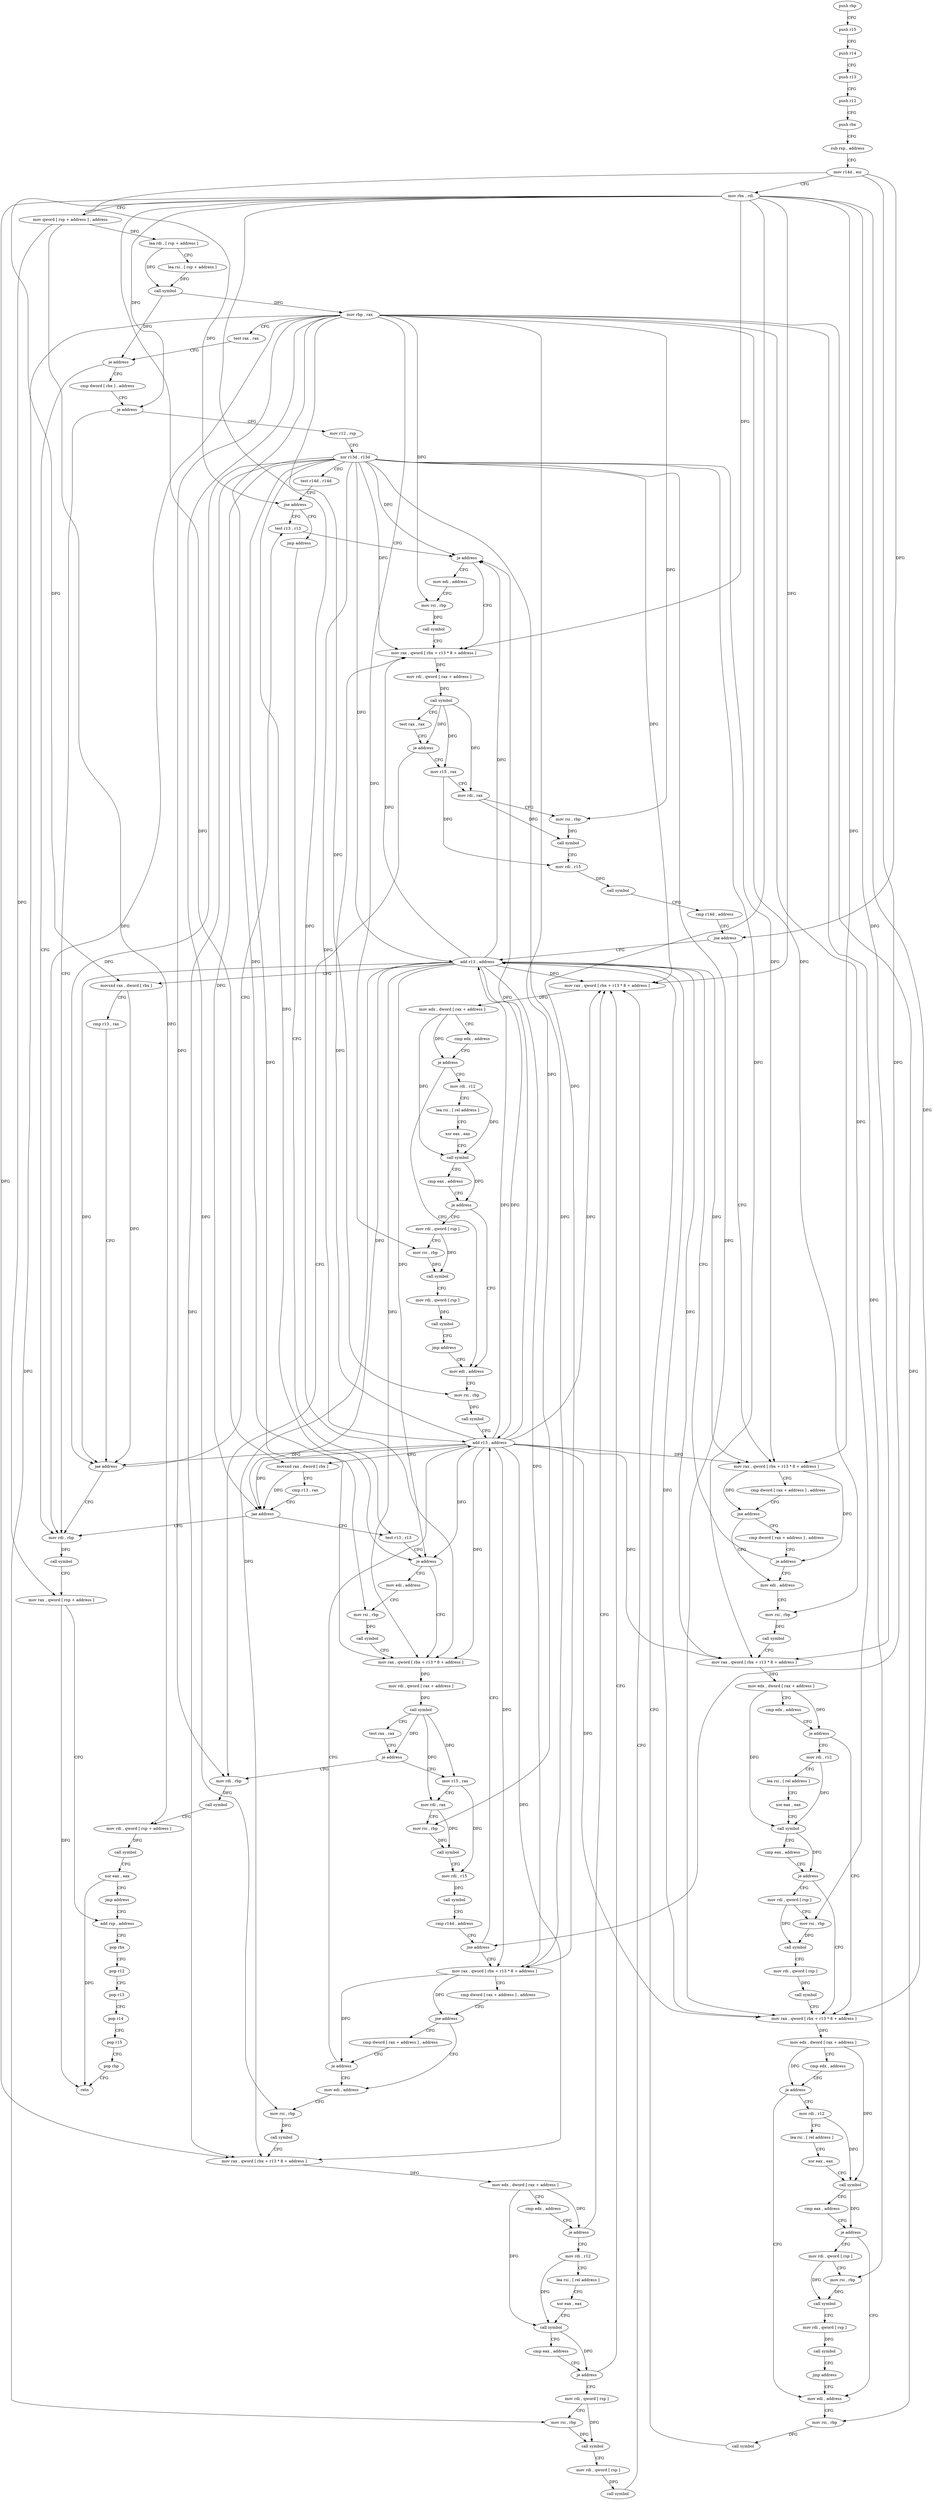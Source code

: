 digraph "func" {
"147552" [label = "push rbp" ]
"147553" [label = "push r15" ]
"147555" [label = "push r14" ]
"147557" [label = "push r13" ]
"147559" [label = "push r12" ]
"147561" [label = "push rbx" ]
"147562" [label = "sub rsp , address" ]
"147566" [label = "mov r14d , esi" ]
"147569" [label = "mov rbx , rdi" ]
"147572" [label = "mov qword [ rsp + address ] , address" ]
"147581" [label = "lea rdi , [ rsp + address ]" ]
"147586" [label = "lea rsi , [ rsp + address ]" ]
"147591" [label = "call symbol" ]
"147596" [label = "mov rbp , rax" ]
"147599" [label = "test rax , rax" ]
"147602" [label = "je address" ]
"148157" [label = "mov rdi , rbp" ]
"147608" [label = "cmp dword [ rbx ] , address" ]
"148160" [label = "call symbol" ]
"148165" [label = "mov rax , qword [ rsp + address ]" ]
"148170" [label = "add rsp , address" ]
"147611" [label = "je address" ]
"147617" [label = "mov r12 , rsp" ]
"147620" [label = "xor r13d , r13d" ]
"147623" [label = "test r14d , r14d" ]
"147626" [label = "jne address" ]
"147677" [label = "test r13 , r13" ]
"147628" [label = "jmp address" ]
"147680" [label = "je address" ]
"147695" [label = "mov rax , qword [ rbx + r13 * 8 + address ]" ]
"147682" [label = "mov edi , address" ]
"147933" [label = "test r13 , r13" ]
"147700" [label = "mov rdi , qword [ rax + address ]" ]
"147704" [label = "call symbol" ]
"147709" [label = "test rax , rax" ]
"147712" [label = "je address" ]
"148185" [label = "mov rdi , rbp" ]
"147718" [label = "mov r15 , rax" ]
"147687" [label = "mov rsi , rbp" ]
"147690" [label = "call symbol" ]
"147936" [label = "je address" ]
"147951" [label = "mov rax , qword [ rbx + r13 * 8 + address ]" ]
"147938" [label = "mov edi , address" ]
"148188" [label = "call symbol" ]
"148193" [label = "mov rdi , qword [ rsp + address ]" ]
"148198" [label = "call symbol" ]
"148203" [label = "xor eax , eax" ]
"148205" [label = "jmp address" ]
"147721" [label = "mov rdi , rax" ]
"147724" [label = "mov rsi , rbp" ]
"147727" [label = "call symbol" ]
"147732" [label = "mov rdi , r15" ]
"147735" [label = "call symbol" ]
"147740" [label = "cmp r14d , address" ]
"147744" [label = "jne address" ]
"147661" [label = "add r13 , address" ]
"147746" [label = "mov rax , qword [ rbx + r13 * 8 + address ]" ]
"147956" [label = "mov rdi , qword [ rax + address ]" ]
"147960" [label = "call symbol" ]
"147965" [label = "test rax , rax" ]
"147968" [label = "je address" ]
"147974" [label = "mov r15 , rax" ]
"147943" [label = "mov rsi , rbp" ]
"147946" [label = "call symbol" ]
"148174" [label = "pop rbx" ]
"148175" [label = "pop r12" ]
"148177" [label = "pop r13" ]
"148179" [label = "pop r14" ]
"148181" [label = "pop r15" ]
"148183" [label = "pop rbp" ]
"148184" [label = "retn" ]
"147665" [label = "movsxd rax , dword [ rbx ]" ]
"147668" [label = "cmp r13 , rax" ]
"147671" [label = "jae address" ]
"147751" [label = "cmp dword [ rax + address ] , address" ]
"147755" [label = "jne address" ]
"147763" [label = "mov edi , address" ]
"147757" [label = "cmp dword [ rax + address ] , address" ]
"147977" [label = "mov rdi , rax" ]
"147980" [label = "mov rsi , rbp" ]
"147983" [label = "call symbol" ]
"147988" [label = "mov rdi , r15" ]
"147991" [label = "call symbol" ]
"147996" [label = "cmp r14d , address" ]
"148000" [label = "jne address" ]
"147917" [label = "add r13 , address" ]
"148002" [label = "mov rax , qword [ rbx + r13 * 8 + address ]" ]
"147768" [label = "mov rsi , rbp" ]
"147771" [label = "call symbol" ]
"147776" [label = "mov rax , qword [ rbx + r13 * 8 + address ]" ]
"147781" [label = "mov edx , dword [ rax + address ]" ]
"147784" [label = "cmp edx , address" ]
"147787" [label = "je address" ]
"147832" [label = "mov rax , qword [ rbx + r13 * 8 + address ]" ]
"147789" [label = "mov rdi , r12" ]
"147761" [label = "je address" ]
"147921" [label = "movsxd rax , dword [ rbx ]" ]
"147924" [label = "cmp r13 , rax" ]
"147927" [label = "jae address" ]
"148007" [label = "cmp dword [ rax + address ] , address" ]
"148011" [label = "jne address" ]
"148019" [label = "mov edi , address" ]
"148013" [label = "cmp dword [ rax + address ] , address" ]
"147837" [label = "mov edx , dword [ rax + address ]" ]
"147840" [label = "cmp edx , address" ]
"147843" [label = "je address" ]
"147648" [label = "mov edi , address" ]
"147849" [label = "mov rdi , r12" ]
"147792" [label = "lea rsi , [ rel address ]" ]
"147799" [label = "xor eax , eax" ]
"147801" [label = "call symbol" ]
"147806" [label = "cmp eax , address" ]
"147809" [label = "je address" ]
"147811" [label = "mov rdi , qword [ rsp ]" ]
"148024" [label = "mov rsi , rbp" ]
"148027" [label = "call symbol" ]
"148032" [label = "mov rax , qword [ rbx + r13 * 8 + address ]" ]
"148037" [label = "mov edx , dword [ rax + address ]" ]
"148040" [label = "cmp edx , address" ]
"148043" [label = "je address" ]
"148088" [label = "mov rax , qword [ rbx + r13 * 8 + address ]" ]
"148045" [label = "mov rdi , r12" ]
"148017" [label = "je address" ]
"147653" [label = "mov rsi , rbp" ]
"147656" [label = "call symbol" ]
"147852" [label = "lea rsi , [ rel address ]" ]
"147859" [label = "xor eax , eax" ]
"147861" [label = "call symbol" ]
"147866" [label = "cmp eax , address" ]
"147869" [label = "je address" ]
"147875" [label = "mov rdi , qword [ rsp ]" ]
"147815" [label = "mov rsi , rbp" ]
"147818" [label = "call symbol" ]
"147823" [label = "mov rdi , qword [ rsp ]" ]
"147827" [label = "call symbol" ]
"148093" [label = "mov edx , dword [ rax + address ]" ]
"148096" [label = "cmp edx , address" ]
"148099" [label = "je address" ]
"147904" [label = "mov edi , address" ]
"148105" [label = "mov rdi , r12" ]
"148048" [label = "lea rsi , [ rel address ]" ]
"148055" [label = "xor eax , eax" ]
"148057" [label = "call symbol" ]
"148062" [label = "cmp eax , address" ]
"148065" [label = "je address" ]
"148067" [label = "mov rdi , qword [ rsp ]" ]
"147879" [label = "mov rsi , rbp" ]
"147882" [label = "call symbol" ]
"147887" [label = "mov rdi , qword [ rsp ]" ]
"147891" [label = "call symbol" ]
"147896" [label = "jmp address" ]
"147909" [label = "mov rsi , rbp" ]
"147912" [label = "call symbol" ]
"148108" [label = "lea rsi , [ rel address ]" ]
"148115" [label = "xor eax , eax" ]
"148117" [label = "call symbol" ]
"148122" [label = "cmp eax , address" ]
"148125" [label = "je address" ]
"148131" [label = "mov rdi , qword [ rsp ]" ]
"148071" [label = "mov rsi , rbp" ]
"148074" [label = "call symbol" ]
"148079" [label = "mov rdi , qword [ rsp ]" ]
"148083" [label = "call symbol" ]
"148135" [label = "mov rsi , rbp" ]
"148138" [label = "call symbol" ]
"148143" [label = "mov rdi , qword [ rsp ]" ]
"148147" [label = "call symbol" ]
"148152" [label = "jmp address" ]
"147552" -> "147553" [ label = "CFG" ]
"147553" -> "147555" [ label = "CFG" ]
"147555" -> "147557" [ label = "CFG" ]
"147557" -> "147559" [ label = "CFG" ]
"147559" -> "147561" [ label = "CFG" ]
"147561" -> "147562" [ label = "CFG" ]
"147562" -> "147566" [ label = "CFG" ]
"147566" -> "147569" [ label = "CFG" ]
"147566" -> "147626" [ label = "DFG" ]
"147566" -> "147744" [ label = "DFG" ]
"147566" -> "148000" [ label = "DFG" ]
"147569" -> "147572" [ label = "CFG" ]
"147569" -> "147611" [ label = "DFG" ]
"147569" -> "147695" [ label = "DFG" ]
"147569" -> "147951" [ label = "DFG" ]
"147569" -> "147665" [ label = "DFG" ]
"147569" -> "147746" [ label = "DFG" ]
"147569" -> "147776" [ label = "DFG" ]
"147569" -> "147921" [ label = "DFG" ]
"147569" -> "148002" [ label = "DFG" ]
"147569" -> "147832" [ label = "DFG" ]
"147569" -> "148032" [ label = "DFG" ]
"147569" -> "148088" [ label = "DFG" ]
"147572" -> "147581" [ label = "DFG" ]
"147572" -> "148165" [ label = "DFG" ]
"147572" -> "148193" [ label = "DFG" ]
"147581" -> "147586" [ label = "CFG" ]
"147581" -> "147591" [ label = "DFG" ]
"147586" -> "147591" [ label = "DFG" ]
"147591" -> "147596" [ label = "DFG" ]
"147591" -> "147602" [ label = "DFG" ]
"147596" -> "147599" [ label = "CFG" ]
"147596" -> "148157" [ label = "DFG" ]
"147596" -> "147687" [ label = "DFG" ]
"147596" -> "148185" [ label = "DFG" ]
"147596" -> "147724" [ label = "DFG" ]
"147596" -> "147943" [ label = "DFG" ]
"147596" -> "147980" [ label = "DFG" ]
"147596" -> "147768" [ label = "DFG" ]
"147596" -> "148024" [ label = "DFG" ]
"147596" -> "147653" [ label = "DFG" ]
"147596" -> "147815" [ label = "DFG" ]
"147596" -> "147879" [ label = "DFG" ]
"147596" -> "147909" [ label = "DFG" ]
"147596" -> "148071" [ label = "DFG" ]
"147596" -> "148135" [ label = "DFG" ]
"147599" -> "147602" [ label = "CFG" ]
"147602" -> "148157" [ label = "CFG" ]
"147602" -> "147608" [ label = "CFG" ]
"148157" -> "148160" [ label = "DFG" ]
"147608" -> "147611" [ label = "CFG" ]
"148160" -> "148165" [ label = "CFG" ]
"148165" -> "148170" [ label = "CFG" ]
"148165" -> "148184" [ label = "DFG" ]
"148170" -> "148174" [ label = "CFG" ]
"147611" -> "148157" [ label = "CFG" ]
"147611" -> "147617" [ label = "CFG" ]
"147617" -> "147620" [ label = "CFG" ]
"147620" -> "147623" [ label = "CFG" ]
"147620" -> "147680" [ label = "DFG" ]
"147620" -> "147695" [ label = "DFG" ]
"147620" -> "147936" [ label = "DFG" ]
"147620" -> "147951" [ label = "DFG" ]
"147620" -> "147661" [ label = "DFG" ]
"147620" -> "147671" [ label = "DFG" ]
"147620" -> "147746" [ label = "DFG" ]
"147620" -> "147776" [ label = "DFG" ]
"147620" -> "147917" [ label = "DFG" ]
"147620" -> "147927" [ label = "DFG" ]
"147620" -> "148002" [ label = "DFG" ]
"147620" -> "147832" [ label = "DFG" ]
"147620" -> "148032" [ label = "DFG" ]
"147620" -> "148088" [ label = "DFG" ]
"147623" -> "147626" [ label = "CFG" ]
"147626" -> "147677" [ label = "CFG" ]
"147626" -> "147628" [ label = "CFG" ]
"147677" -> "147680" [ label = "CFG" ]
"147628" -> "147933" [ label = "CFG" ]
"147680" -> "147695" [ label = "CFG" ]
"147680" -> "147682" [ label = "CFG" ]
"147695" -> "147700" [ label = "DFG" ]
"147682" -> "147687" [ label = "CFG" ]
"147933" -> "147936" [ label = "CFG" ]
"147700" -> "147704" [ label = "DFG" ]
"147704" -> "147709" [ label = "CFG" ]
"147704" -> "147712" [ label = "DFG" ]
"147704" -> "147718" [ label = "DFG" ]
"147704" -> "147721" [ label = "DFG" ]
"147709" -> "147712" [ label = "CFG" ]
"147712" -> "148185" [ label = "CFG" ]
"147712" -> "147718" [ label = "CFG" ]
"148185" -> "148188" [ label = "DFG" ]
"147718" -> "147721" [ label = "CFG" ]
"147718" -> "147732" [ label = "DFG" ]
"147687" -> "147690" [ label = "DFG" ]
"147690" -> "147695" [ label = "CFG" ]
"147936" -> "147951" [ label = "CFG" ]
"147936" -> "147938" [ label = "CFG" ]
"147951" -> "147956" [ label = "DFG" ]
"147938" -> "147943" [ label = "CFG" ]
"148188" -> "148193" [ label = "CFG" ]
"148193" -> "148198" [ label = "DFG" ]
"148198" -> "148203" [ label = "CFG" ]
"148203" -> "148205" [ label = "CFG" ]
"148203" -> "148184" [ label = "DFG" ]
"148205" -> "148170" [ label = "CFG" ]
"147721" -> "147724" [ label = "CFG" ]
"147721" -> "147727" [ label = "DFG" ]
"147724" -> "147727" [ label = "DFG" ]
"147727" -> "147732" [ label = "CFG" ]
"147732" -> "147735" [ label = "DFG" ]
"147735" -> "147740" [ label = "CFG" ]
"147740" -> "147744" [ label = "CFG" ]
"147744" -> "147661" [ label = "CFG" ]
"147744" -> "147746" [ label = "CFG" ]
"147661" -> "147665" [ label = "CFG" ]
"147661" -> "147680" [ label = "DFG" ]
"147661" -> "147695" [ label = "DFG" ]
"147661" -> "147936" [ label = "DFG" ]
"147661" -> "147951" [ label = "DFG" ]
"147661" -> "147671" [ label = "DFG" ]
"147661" -> "147746" [ label = "DFG" ]
"147661" -> "147776" [ label = "DFG" ]
"147661" -> "147917" [ label = "DFG" ]
"147661" -> "147927" [ label = "DFG" ]
"147661" -> "148002" [ label = "DFG" ]
"147661" -> "147832" [ label = "DFG" ]
"147661" -> "148032" [ label = "DFG" ]
"147661" -> "148088" [ label = "DFG" ]
"147746" -> "147751" [ label = "CFG" ]
"147746" -> "147755" [ label = "DFG" ]
"147746" -> "147761" [ label = "DFG" ]
"147956" -> "147960" [ label = "DFG" ]
"147960" -> "147965" [ label = "CFG" ]
"147960" -> "147968" [ label = "DFG" ]
"147960" -> "147974" [ label = "DFG" ]
"147960" -> "147977" [ label = "DFG" ]
"147965" -> "147968" [ label = "CFG" ]
"147968" -> "148185" [ label = "CFG" ]
"147968" -> "147974" [ label = "CFG" ]
"147974" -> "147977" [ label = "CFG" ]
"147974" -> "147988" [ label = "DFG" ]
"147943" -> "147946" [ label = "DFG" ]
"147946" -> "147951" [ label = "CFG" ]
"148174" -> "148175" [ label = "CFG" ]
"148175" -> "148177" [ label = "CFG" ]
"148177" -> "148179" [ label = "CFG" ]
"148179" -> "148181" [ label = "CFG" ]
"148181" -> "148183" [ label = "CFG" ]
"148183" -> "148184" [ label = "CFG" ]
"147665" -> "147668" [ label = "CFG" ]
"147665" -> "147671" [ label = "DFG" ]
"147668" -> "147671" [ label = "CFG" ]
"147671" -> "148157" [ label = "CFG" ]
"147671" -> "147677" [ label = "CFG" ]
"147751" -> "147755" [ label = "CFG" ]
"147755" -> "147763" [ label = "CFG" ]
"147755" -> "147757" [ label = "CFG" ]
"147763" -> "147768" [ label = "CFG" ]
"147757" -> "147761" [ label = "CFG" ]
"147977" -> "147980" [ label = "CFG" ]
"147977" -> "147983" [ label = "DFG" ]
"147980" -> "147983" [ label = "DFG" ]
"147983" -> "147988" [ label = "CFG" ]
"147988" -> "147991" [ label = "DFG" ]
"147991" -> "147996" [ label = "CFG" ]
"147996" -> "148000" [ label = "CFG" ]
"148000" -> "147917" [ label = "CFG" ]
"148000" -> "148002" [ label = "CFG" ]
"147917" -> "147921" [ label = "CFG" ]
"147917" -> "147680" [ label = "DFG" ]
"147917" -> "147695" [ label = "DFG" ]
"147917" -> "147936" [ label = "DFG" ]
"147917" -> "147951" [ label = "DFG" ]
"147917" -> "147661" [ label = "DFG" ]
"147917" -> "147746" [ label = "DFG" ]
"147917" -> "147776" [ label = "DFG" ]
"147917" -> "147671" [ label = "DFG" ]
"147917" -> "147927" [ label = "DFG" ]
"147917" -> "148002" [ label = "DFG" ]
"147917" -> "147832" [ label = "DFG" ]
"147917" -> "148032" [ label = "DFG" ]
"147917" -> "148088" [ label = "DFG" ]
"148002" -> "148007" [ label = "CFG" ]
"148002" -> "148011" [ label = "DFG" ]
"148002" -> "148017" [ label = "DFG" ]
"147768" -> "147771" [ label = "DFG" ]
"147771" -> "147776" [ label = "CFG" ]
"147776" -> "147781" [ label = "DFG" ]
"147781" -> "147784" [ label = "CFG" ]
"147781" -> "147787" [ label = "DFG" ]
"147781" -> "147801" [ label = "DFG" ]
"147784" -> "147787" [ label = "CFG" ]
"147787" -> "147832" [ label = "CFG" ]
"147787" -> "147789" [ label = "CFG" ]
"147832" -> "147837" [ label = "DFG" ]
"147789" -> "147792" [ label = "CFG" ]
"147789" -> "147801" [ label = "DFG" ]
"147761" -> "147661" [ label = "CFG" ]
"147761" -> "147763" [ label = "CFG" ]
"147921" -> "147924" [ label = "CFG" ]
"147921" -> "147927" [ label = "DFG" ]
"147924" -> "147927" [ label = "CFG" ]
"147927" -> "148157" [ label = "CFG" ]
"147927" -> "147933" [ label = "CFG" ]
"148007" -> "148011" [ label = "CFG" ]
"148011" -> "148019" [ label = "CFG" ]
"148011" -> "148013" [ label = "CFG" ]
"148019" -> "148024" [ label = "CFG" ]
"148013" -> "148017" [ label = "CFG" ]
"147837" -> "147840" [ label = "CFG" ]
"147837" -> "147843" [ label = "DFG" ]
"147837" -> "147861" [ label = "DFG" ]
"147840" -> "147843" [ label = "CFG" ]
"147843" -> "147648" [ label = "CFG" ]
"147843" -> "147849" [ label = "CFG" ]
"147648" -> "147653" [ label = "CFG" ]
"147849" -> "147852" [ label = "CFG" ]
"147849" -> "147861" [ label = "DFG" ]
"147792" -> "147799" [ label = "CFG" ]
"147799" -> "147801" [ label = "CFG" ]
"147801" -> "147806" [ label = "CFG" ]
"147801" -> "147809" [ label = "DFG" ]
"147806" -> "147809" [ label = "CFG" ]
"147809" -> "147832" [ label = "CFG" ]
"147809" -> "147811" [ label = "CFG" ]
"147811" -> "147815" [ label = "CFG" ]
"147811" -> "147818" [ label = "DFG" ]
"148024" -> "148027" [ label = "DFG" ]
"148027" -> "148032" [ label = "CFG" ]
"148032" -> "148037" [ label = "DFG" ]
"148037" -> "148040" [ label = "CFG" ]
"148037" -> "148043" [ label = "DFG" ]
"148037" -> "148057" [ label = "DFG" ]
"148040" -> "148043" [ label = "CFG" ]
"148043" -> "148088" [ label = "CFG" ]
"148043" -> "148045" [ label = "CFG" ]
"148088" -> "148093" [ label = "DFG" ]
"148045" -> "148048" [ label = "CFG" ]
"148045" -> "148057" [ label = "DFG" ]
"148017" -> "147917" [ label = "CFG" ]
"148017" -> "148019" [ label = "CFG" ]
"147653" -> "147656" [ label = "DFG" ]
"147656" -> "147661" [ label = "CFG" ]
"147852" -> "147859" [ label = "CFG" ]
"147859" -> "147861" [ label = "CFG" ]
"147861" -> "147866" [ label = "CFG" ]
"147861" -> "147869" [ label = "DFG" ]
"147866" -> "147869" [ label = "CFG" ]
"147869" -> "147648" [ label = "CFG" ]
"147869" -> "147875" [ label = "CFG" ]
"147875" -> "147879" [ label = "CFG" ]
"147875" -> "147882" [ label = "DFG" ]
"147815" -> "147818" [ label = "DFG" ]
"147818" -> "147823" [ label = "CFG" ]
"147823" -> "147827" [ label = "DFG" ]
"147827" -> "147832" [ label = "CFG" ]
"148093" -> "148096" [ label = "CFG" ]
"148093" -> "148099" [ label = "DFG" ]
"148093" -> "148117" [ label = "DFG" ]
"148096" -> "148099" [ label = "CFG" ]
"148099" -> "147904" [ label = "CFG" ]
"148099" -> "148105" [ label = "CFG" ]
"147904" -> "147909" [ label = "CFG" ]
"148105" -> "148108" [ label = "CFG" ]
"148105" -> "148117" [ label = "DFG" ]
"148048" -> "148055" [ label = "CFG" ]
"148055" -> "148057" [ label = "CFG" ]
"148057" -> "148062" [ label = "CFG" ]
"148057" -> "148065" [ label = "DFG" ]
"148062" -> "148065" [ label = "CFG" ]
"148065" -> "148088" [ label = "CFG" ]
"148065" -> "148067" [ label = "CFG" ]
"148067" -> "148071" [ label = "CFG" ]
"148067" -> "148074" [ label = "DFG" ]
"147879" -> "147882" [ label = "DFG" ]
"147882" -> "147887" [ label = "CFG" ]
"147887" -> "147891" [ label = "DFG" ]
"147891" -> "147896" [ label = "CFG" ]
"147896" -> "147648" [ label = "CFG" ]
"147909" -> "147912" [ label = "DFG" ]
"147912" -> "147917" [ label = "CFG" ]
"148108" -> "148115" [ label = "CFG" ]
"148115" -> "148117" [ label = "CFG" ]
"148117" -> "148122" [ label = "CFG" ]
"148117" -> "148125" [ label = "DFG" ]
"148122" -> "148125" [ label = "CFG" ]
"148125" -> "147904" [ label = "CFG" ]
"148125" -> "148131" [ label = "CFG" ]
"148131" -> "148135" [ label = "CFG" ]
"148131" -> "148138" [ label = "DFG" ]
"148071" -> "148074" [ label = "DFG" ]
"148074" -> "148079" [ label = "CFG" ]
"148079" -> "148083" [ label = "DFG" ]
"148083" -> "148088" [ label = "CFG" ]
"148135" -> "148138" [ label = "DFG" ]
"148138" -> "148143" [ label = "CFG" ]
"148143" -> "148147" [ label = "DFG" ]
"148147" -> "148152" [ label = "CFG" ]
"148152" -> "147904" [ label = "CFG" ]
}
